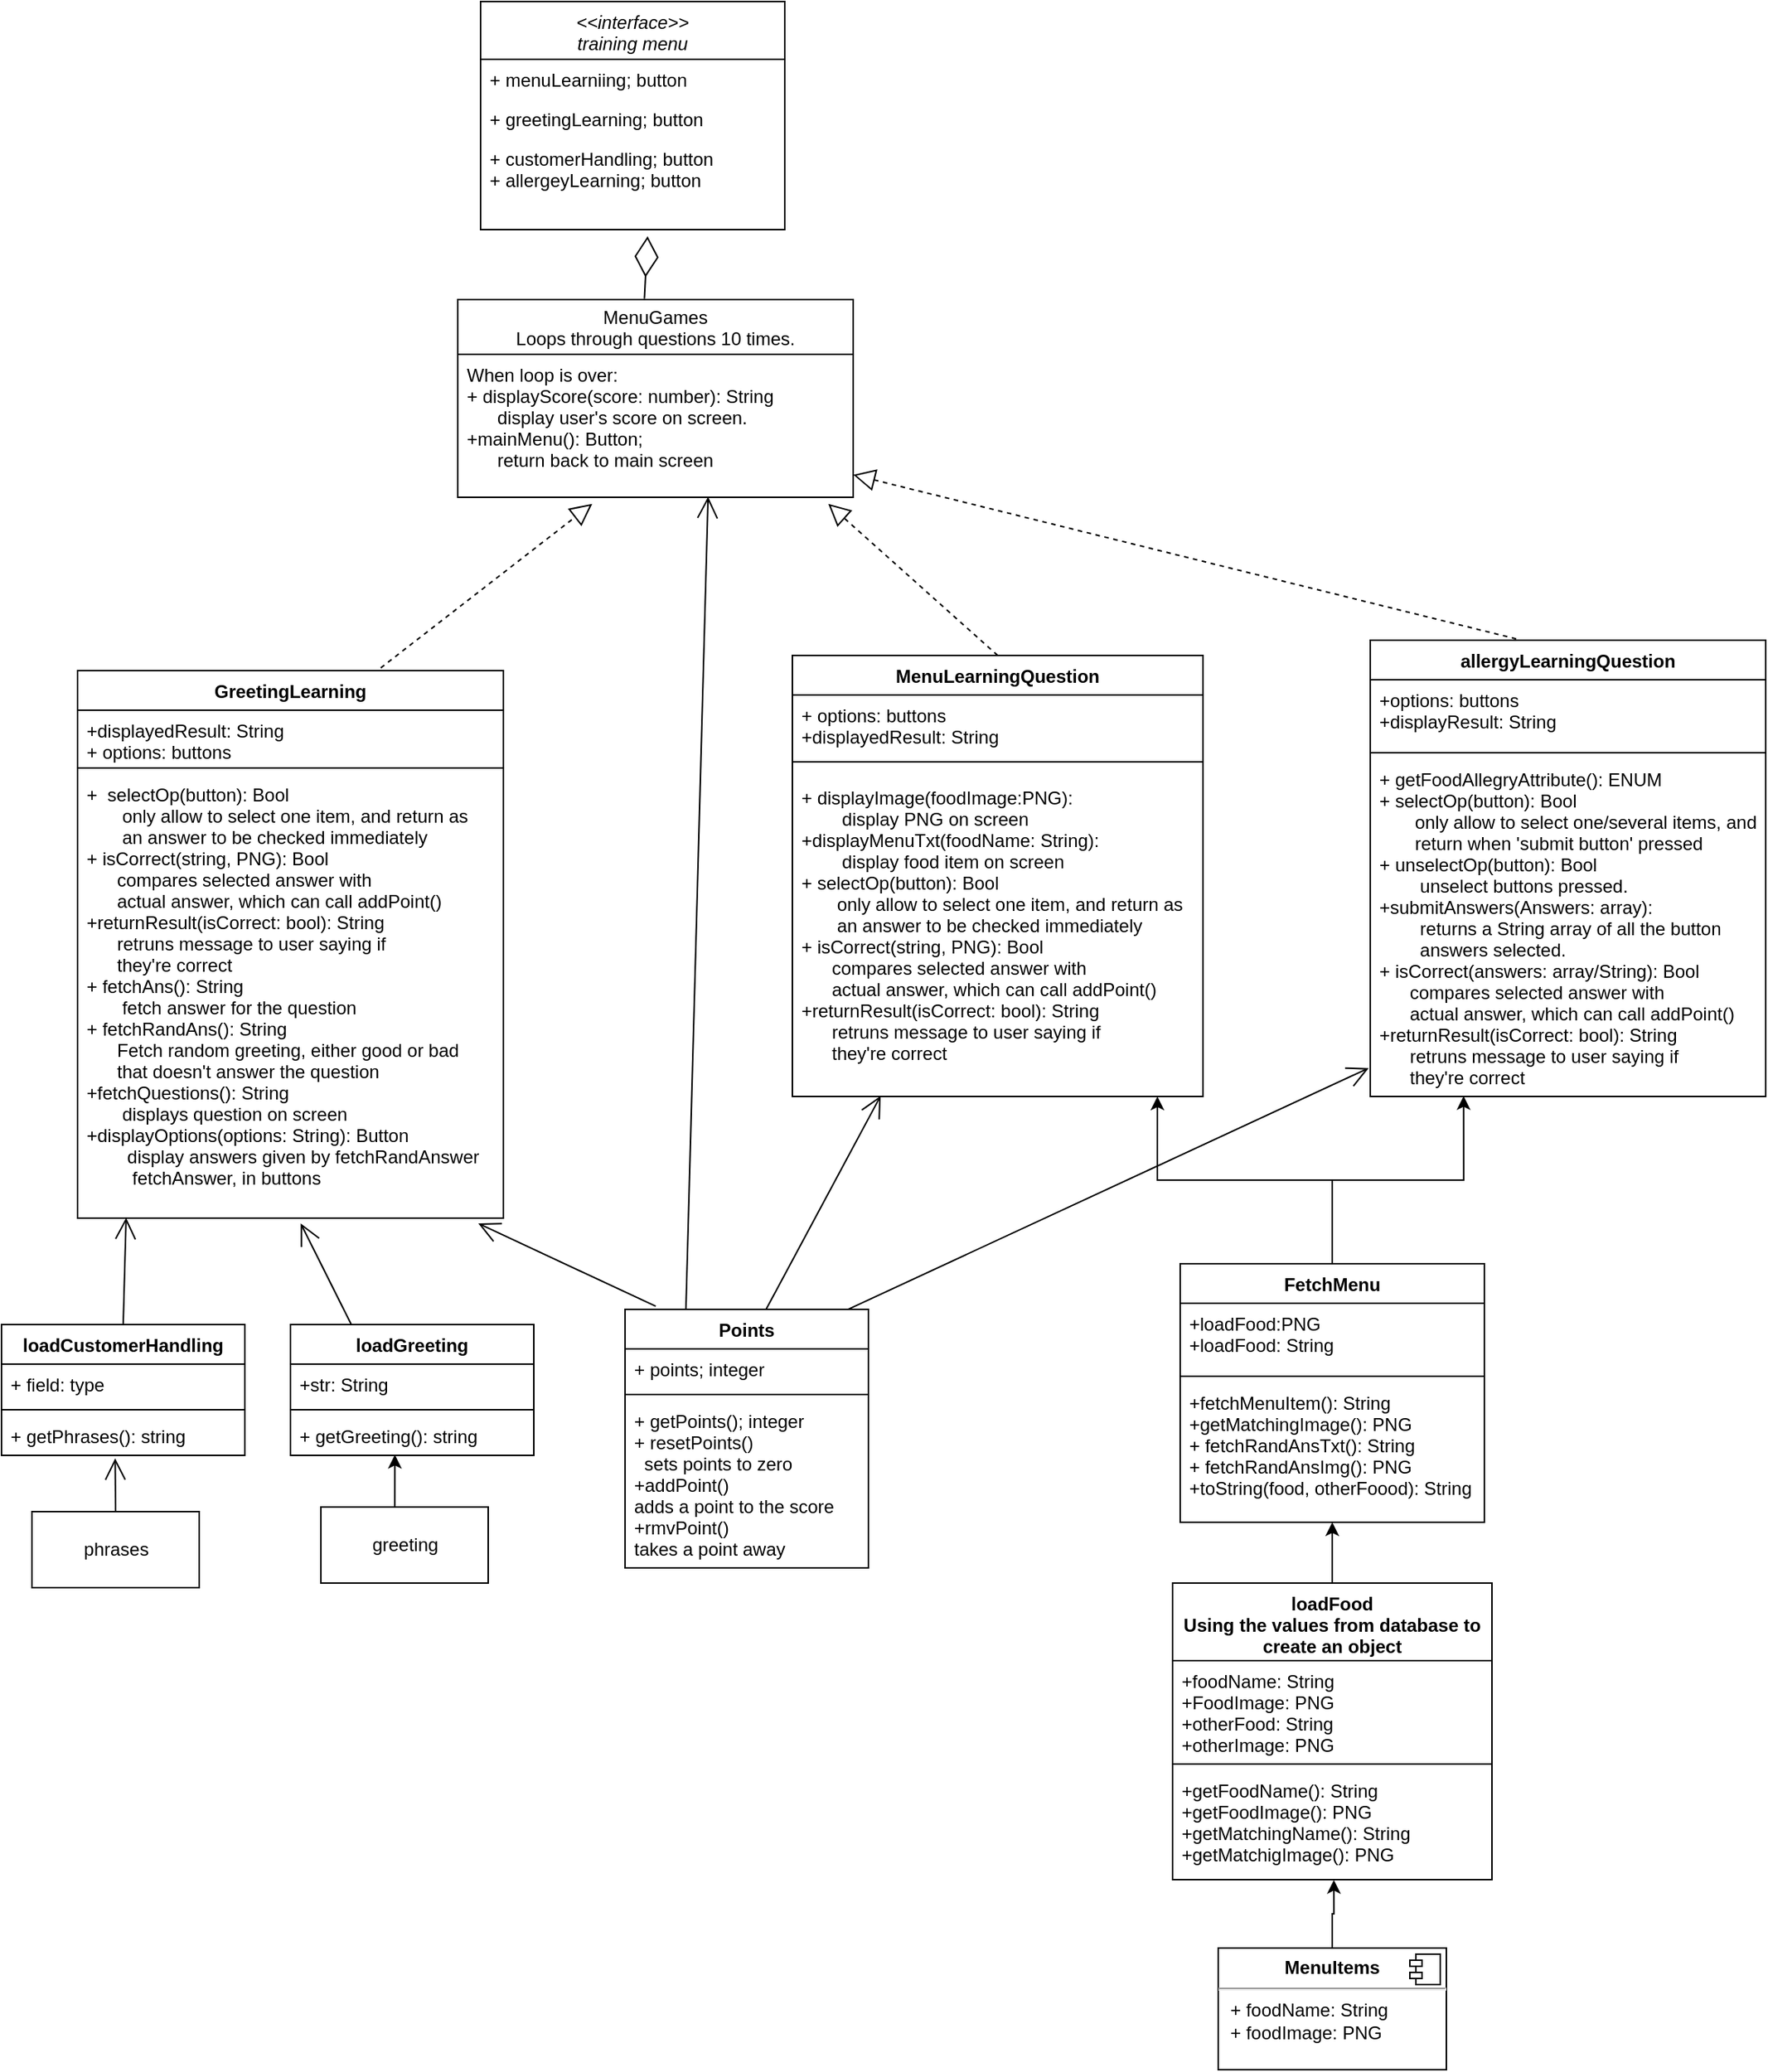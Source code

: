 <mxfile version="12.6.1" type="device"><diagram id="C5RBs43oDa-KdzZeNtuy" name="Page-1"><mxGraphModel dx="1952" dy="1176" grid="1" gridSize="10" guides="1" tooltips="1" connect="1" arrows="1" fold="1" page="1" pageScale="1" pageWidth="827" pageHeight="1169" math="0" shadow="0"><root><mxCell id="WIyWlLk6GJQsqaUBKTNV-0"/><mxCell id="WIyWlLk6GJQsqaUBKTNV-1" parent="WIyWlLk6GJQsqaUBKTNV-0"/><mxCell id="zkfFHV4jXpPFQw0GAbJ--0" value="&lt;&lt;interface&gt;&gt;&#10;training menu" style="swimlane;fontStyle=2;align=center;verticalAlign=top;childLayout=stackLayout;horizontal=1;startSize=38;horizontalStack=0;resizeParent=1;resizeLast=0;collapsible=1;marginBottom=0;rounded=0;shadow=0;strokeWidth=1;" parent="WIyWlLk6GJQsqaUBKTNV-1" vertex="1"><mxGeometry x="355" y="30" width="200" height="150" as="geometry"><mxRectangle x="230" y="140" width="160" height="26" as="alternateBounds"/></mxGeometry></mxCell><mxCell id="zkfFHV4jXpPFQw0GAbJ--1" value="+ menuLearniing; button " style="text;align=left;verticalAlign=top;spacingLeft=4;spacingRight=4;overflow=hidden;rotatable=0;points=[[0,0.5],[1,0.5]];portConstraint=eastwest;" parent="zkfFHV4jXpPFQw0GAbJ--0" vertex="1"><mxGeometry y="38" width="200" height="26" as="geometry"/></mxCell><mxCell id="zkfFHV4jXpPFQw0GAbJ--2" value="+ greetingLearning; button" style="text;align=left;verticalAlign=top;spacingLeft=4;spacingRight=4;overflow=hidden;rotatable=0;points=[[0,0.5],[1,0.5]];portConstraint=eastwest;rounded=0;shadow=0;html=0;" parent="zkfFHV4jXpPFQw0GAbJ--0" vertex="1"><mxGeometry y="64" width="200" height="26" as="geometry"/></mxCell><mxCell id="zkfFHV4jXpPFQw0GAbJ--3" value="+ customerHandling; button&#10;+ allergeyLearning; button" style="text;align=left;verticalAlign=top;spacingLeft=4;spacingRight=4;overflow=hidden;rotatable=0;points=[[0,0.5],[1,0.5]];portConstraint=eastwest;rounded=0;shadow=0;html=0;" parent="zkfFHV4jXpPFQw0GAbJ--0" vertex="1"><mxGeometry y="90" width="200" height="60" as="geometry"/></mxCell><mxCell id="hu_YNbcTW5JN4o98bxc7-0" value="MenuLearningQuestion" style="swimlane;fontStyle=1;align=center;verticalAlign=top;childLayout=stackLayout;horizontal=1;startSize=26;horizontalStack=0;resizeParent=1;resizeParentMax=0;resizeLast=0;collapsible=1;marginBottom=0;" parent="WIyWlLk6GJQsqaUBKTNV-1" vertex="1"><mxGeometry x="560" y="460" width="270" height="290" as="geometry"/></mxCell><mxCell id="hu_YNbcTW5JN4o98bxc7-1" value="+ options: buttons&#10;+displayedResult: String" style="text;strokeColor=none;fillColor=none;align=left;verticalAlign=top;spacingLeft=4;spacingRight=4;overflow=hidden;rotatable=0;points=[[0,0.5],[1,0.5]];portConstraint=eastwest;" parent="hu_YNbcTW5JN4o98bxc7-0" vertex="1"><mxGeometry y="26" width="270" height="34" as="geometry"/></mxCell><mxCell id="hu_YNbcTW5JN4o98bxc7-2" value="" style="line;strokeWidth=1;fillColor=none;align=left;verticalAlign=middle;spacingTop=-1;spacingLeft=3;spacingRight=3;rotatable=0;labelPosition=right;points=[];portConstraint=eastwest;" parent="hu_YNbcTW5JN4o98bxc7-0" vertex="1"><mxGeometry y="60" width="270" height="20" as="geometry"/></mxCell><mxCell id="hu_YNbcTW5JN4o98bxc7-3" value="+ displayImage(foodImage:PNG):&#10;        display PNG on screen&#10;+displayMenuTxt(foodName: String):&#10;        display food item on screen&#10;+ selectOp(button): Bool&#10;       only allow to select one item, and return as&#10;       an answer to be checked immediately &#10;+ isCorrect(string, PNG): Bool&#10;      compares selected answer with&#10;      actual answer, which can call addPoint()&#10;+returnResult(isCorrect: bool): String&#10;      retruns message to user saying if&#10;      they're correct&#10;" style="text;strokeColor=none;fillColor=none;align=left;verticalAlign=top;spacingLeft=4;spacingRight=4;overflow=hidden;rotatable=0;points=[[0,0.5],[1,0.5]];portConstraint=eastwest;" parent="hu_YNbcTW5JN4o98bxc7-0" vertex="1"><mxGeometry y="80" width="270" height="210" as="geometry"/></mxCell><mxCell id="hu_YNbcTW5JN4o98bxc7-9" value="Points" style="swimlane;fontStyle=1;align=center;verticalAlign=top;childLayout=stackLayout;horizontal=1;startSize=26;horizontalStack=0;resizeParent=1;resizeParentMax=0;resizeLast=0;collapsible=1;marginBottom=0;" parent="WIyWlLk6GJQsqaUBKTNV-1" vertex="1"><mxGeometry x="450" y="890" width="160" height="170" as="geometry"/></mxCell><mxCell id="0-gBGiW2rRSvSCXKaAP3-25" value="" style="endArrow=open;endFill=1;endSize=12;html=1;entryX=0.633;entryY=0.996;entryDx=0;entryDy=0;entryPerimeter=0;" edge="1" parent="hu_YNbcTW5JN4o98bxc7-9" target="0-gBGiW2rRSvSCXKaAP3-20"><mxGeometry width="160" relative="1" as="geometry"><mxPoint x="40" as="sourcePoint"/><mxPoint x="200" as="targetPoint"/></mxGeometry></mxCell><mxCell id="hu_YNbcTW5JN4o98bxc7-10" value="+ points; integer" style="text;strokeColor=none;fillColor=none;align=left;verticalAlign=top;spacingLeft=4;spacingRight=4;overflow=hidden;rotatable=0;points=[[0,0.5],[1,0.5]];portConstraint=eastwest;" parent="hu_YNbcTW5JN4o98bxc7-9" vertex="1"><mxGeometry y="26" width="160" height="26" as="geometry"/></mxCell><mxCell id="hu_YNbcTW5JN4o98bxc7-11" value="" style="line;strokeWidth=1;fillColor=none;align=left;verticalAlign=middle;spacingTop=-1;spacingLeft=3;spacingRight=3;rotatable=0;labelPosition=right;points=[];portConstraint=eastwest;" parent="hu_YNbcTW5JN4o98bxc7-9" vertex="1"><mxGeometry y="52" width="160" height="8" as="geometry"/></mxCell><mxCell id="hu_YNbcTW5JN4o98bxc7-12" value="+ getPoints(); integer&#10;+ resetPoints()&#10;  sets points to zero&#10;+addPoint()&#10;adds a point to the score &#10;+rmvPoint()&#10;takes a point away" style="text;strokeColor=none;fillColor=none;align=left;verticalAlign=top;spacingLeft=4;spacingRight=4;overflow=hidden;rotatable=0;points=[[0,0.5],[1,0.5]];portConstraint=eastwest;" parent="hu_YNbcTW5JN4o98bxc7-9" vertex="1"><mxGeometry y="60" width="160" height="110" as="geometry"/></mxCell><mxCell id="hu_YNbcTW5JN4o98bxc7-22" value="GreetingLearning" style="swimlane;fontStyle=1;align=center;verticalAlign=top;childLayout=stackLayout;horizontal=1;startSize=26;horizontalStack=0;resizeParent=1;resizeParentMax=0;resizeLast=0;collapsible=1;marginBottom=0;" parent="WIyWlLk6GJQsqaUBKTNV-1" vertex="1"><mxGeometry x="90" y="470" width="280" height="360" as="geometry"/></mxCell><mxCell id="hu_YNbcTW5JN4o98bxc7-23" value="+displayedResult: String&#10;+ options: buttons" style="text;strokeColor=none;fillColor=none;align=left;verticalAlign=top;spacingLeft=4;spacingRight=4;overflow=hidden;rotatable=0;points=[[0,0.5],[1,0.5]];portConstraint=eastwest;" parent="hu_YNbcTW5JN4o98bxc7-22" vertex="1"><mxGeometry y="26" width="280" height="34" as="geometry"/></mxCell><mxCell id="hu_YNbcTW5JN4o98bxc7-24" value="" style="line;strokeWidth=1;fillColor=none;align=left;verticalAlign=middle;spacingTop=-1;spacingLeft=3;spacingRight=3;rotatable=0;labelPosition=right;points=[];portConstraint=eastwest;" parent="hu_YNbcTW5JN4o98bxc7-22" vertex="1"><mxGeometry y="60" width="280" height="8" as="geometry"/></mxCell><mxCell id="hu_YNbcTW5JN4o98bxc7-25" value="+  selectOp(button): Bool&#10;       only allow to select one item, and return as&#10;       an answer to be checked immediately&#10;+ isCorrect(string, PNG): Bool&#10;      compares selected answer with&#10;      actual answer, which can call addPoint()&#10;+returnResult(isCorrect: bool): String&#10;      retruns message to user saying if&#10;      they're correct&#10;+ fetchAns(): String&#10;       fetch answer for the question&#10;+ fetchRandAns(): String&#10;      Fetch random greeting, either good or bad&#10;      that doesn't answer the question&#10;+fetchQuestions(): String&#10;       displays question on screen&#10;+displayOptions(options: String): Button&#10;        display answers given by fetchRandAnswer&#10;         fetchAnswer, in buttons&#10;&#10;" style="text;strokeColor=none;fillColor=none;align=left;verticalAlign=top;spacingLeft=4;spacingRight=4;overflow=hidden;rotatable=0;points=[[0,0.5],[1,0.5]];portConstraint=eastwest;" parent="hu_YNbcTW5JN4o98bxc7-22" vertex="1"><mxGeometry y="68" width="280" height="292" as="geometry"/></mxCell><mxCell id="2jpFYPebZ5W8D5PsPPP2-25" style="edgeStyle=orthogonalEdgeStyle;rounded=0;orthogonalLoop=1;jettySize=auto;html=1;exitX=0.5;exitY=0;exitDx=0;exitDy=0;entryX=0.505;entryY=1.003;entryDx=0;entryDy=0;entryPerimeter=0;" parent="WIyWlLk6GJQsqaUBKTNV-1" source="2jpFYPebZ5W8D5PsPPP2-10" target="2jpFYPebZ5W8D5PsPPP2-15" edge="1"><mxGeometry relative="1" as="geometry"/></mxCell><mxCell id="2jpFYPebZ5W8D5PsPPP2-10" value="&lt;p style=&quot;margin: 0px ; margin-top: 6px ; text-align: center&quot;&gt;&lt;b&gt;MenuItems&lt;/b&gt;&lt;/p&gt;&lt;hr&gt;&lt;p style=&quot;margin: 0px ; margin-left: 8px&quot;&gt;+ foodName: String&lt;br&gt;+ foodImage: PNG&lt;/p&gt;" style="align=left;overflow=fill;html=1;" parent="WIyWlLk6GJQsqaUBKTNV-1" vertex="1"><mxGeometry x="840" y="1310" width="150" height="80" as="geometry"/></mxCell><mxCell id="2jpFYPebZ5W8D5PsPPP2-11" value="" style="shape=component;jettyWidth=8;jettyHeight=4;" parent="2jpFYPebZ5W8D5PsPPP2-10" vertex="1"><mxGeometry x="1" width="20" height="20" relative="1" as="geometry"><mxPoint x="-24" y="4" as="offset"/></mxGeometry></mxCell><mxCell id="0-gBGiW2rRSvSCXKaAP3-4" style="edgeStyle=orthogonalEdgeStyle;rounded=0;orthogonalLoop=1;jettySize=auto;html=1;exitX=0.5;exitY=0;exitDx=0;exitDy=0;entryX=0.5;entryY=1;entryDx=0;entryDy=0;entryPerimeter=0;" edge="1" parent="WIyWlLk6GJQsqaUBKTNV-1" source="2jpFYPebZ5W8D5PsPPP2-12" target="0-gBGiW2rRSvSCXKaAP3-3"><mxGeometry relative="1" as="geometry"/></mxCell><mxCell id="2jpFYPebZ5W8D5PsPPP2-12" value="loadFood&#10;Using the values from database to&#10;create an object" style="swimlane;fontStyle=1;align=center;verticalAlign=top;childLayout=stackLayout;horizontal=1;startSize=51;horizontalStack=0;resizeParent=1;resizeParentMax=0;resizeLast=0;collapsible=1;marginBottom=0;" parent="WIyWlLk6GJQsqaUBKTNV-1" vertex="1"><mxGeometry x="810" y="1070" width="210" height="195" as="geometry"/></mxCell><mxCell id="2jpFYPebZ5W8D5PsPPP2-13" value="+foodName: String&#10;+FoodImage: PNG&#10;+otherFood: String&#10;+otherImage: PNG" style="text;strokeColor=none;fillColor=none;align=left;verticalAlign=top;spacingLeft=4;spacingRight=4;overflow=hidden;rotatable=0;points=[[0,0.5],[1,0.5]];portConstraint=eastwest;" parent="2jpFYPebZ5W8D5PsPPP2-12" vertex="1"><mxGeometry y="51" width="210" height="64" as="geometry"/></mxCell><mxCell id="2jpFYPebZ5W8D5PsPPP2-14" value="" style="line;strokeWidth=1;fillColor=none;align=left;verticalAlign=middle;spacingTop=-1;spacingLeft=3;spacingRight=3;rotatable=0;labelPosition=right;points=[];portConstraint=eastwest;" parent="2jpFYPebZ5W8D5PsPPP2-12" vertex="1"><mxGeometry y="115" width="210" height="8" as="geometry"/></mxCell><mxCell id="2jpFYPebZ5W8D5PsPPP2-15" value="+getFoodName(): String&#10;+getFoodImage(): PNG&#10;+getMatchingName(): String&#10;+getMatchigImage(): PNG" style="text;strokeColor=none;fillColor=none;align=left;verticalAlign=top;spacingLeft=4;spacingRight=4;overflow=hidden;rotatable=0;points=[[0,0.5],[1,0.5]];portConstraint=eastwest;" parent="2jpFYPebZ5W8D5PsPPP2-12" vertex="1"><mxGeometry y="123" width="210" height="72" as="geometry"/></mxCell><mxCell id="2jpFYPebZ5W8D5PsPPP2-18" value="allergyLearningQuestion" style="swimlane;fontStyle=1;align=center;verticalAlign=top;childLayout=stackLayout;horizontal=1;startSize=26;horizontalStack=0;resizeParent=1;resizeParentMax=0;resizeLast=0;collapsible=1;marginBottom=0;" parent="WIyWlLk6GJQsqaUBKTNV-1" vertex="1"><mxGeometry x="940" y="450" width="260" height="300" as="geometry"/></mxCell><mxCell id="2jpFYPebZ5W8D5PsPPP2-19" value="+options: buttons&#10;+displayResult: String" style="text;strokeColor=none;fillColor=none;align=left;verticalAlign=top;spacingLeft=4;spacingRight=4;overflow=hidden;rotatable=0;points=[[0,0.5],[1,0.5]];portConstraint=eastwest;" parent="2jpFYPebZ5W8D5PsPPP2-18" vertex="1"><mxGeometry y="26" width="260" height="44" as="geometry"/></mxCell><mxCell id="2jpFYPebZ5W8D5PsPPP2-20" value="" style="line;strokeWidth=1;fillColor=none;align=left;verticalAlign=middle;spacingTop=-1;spacingLeft=3;spacingRight=3;rotatable=0;labelPosition=right;points=[];portConstraint=eastwest;" parent="2jpFYPebZ5W8D5PsPPP2-18" vertex="1"><mxGeometry y="70" width="260" height="8" as="geometry"/></mxCell><mxCell id="2jpFYPebZ5W8D5PsPPP2-21" value="+ getFoodAllegryAttribute(): ENUM&#10;+ selectOp(button): Bool&#10;       only allow to select one/several items, and&#10;       return when 'submit button' pressed&#10;+ unselectOp(button): Bool&#10;        unselect buttons pressed.&#10;+submitAnswers(Answers: array):&#10;        returns a String array of all the button&#10;        answers selected.&#10;+ isCorrect(answers: array/String): Bool&#10;      compares selected answer with&#10;      actual answer, which can call addPoint()&#10;+returnResult(isCorrect: bool): String&#10;      retruns message to user saying if&#10;      they're correct&#10;" style="text;strokeColor=none;fillColor=none;align=left;verticalAlign=top;spacingLeft=4;spacingRight=4;overflow=hidden;rotatable=0;points=[[0,0.5],[1,0.5]];portConstraint=eastwest;" parent="2jpFYPebZ5W8D5PsPPP2-18" vertex="1"><mxGeometry y="78" width="260" height="222" as="geometry"/></mxCell><mxCell id="2jpFYPebZ5W8D5PsPPP2-27" value="loadGreeting" style="swimlane;fontStyle=1;align=center;verticalAlign=top;childLayout=stackLayout;horizontal=1;startSize=26;horizontalStack=0;resizeParent=1;resizeParentMax=0;resizeLast=0;collapsible=1;marginBottom=0;" parent="WIyWlLk6GJQsqaUBKTNV-1" vertex="1"><mxGeometry x="230" y="900" width="160" height="86" as="geometry"/></mxCell><mxCell id="2jpFYPebZ5W8D5PsPPP2-28" value="+str: String" style="text;strokeColor=none;fillColor=none;align=left;verticalAlign=top;spacingLeft=4;spacingRight=4;overflow=hidden;rotatable=0;points=[[0,0.5],[1,0.5]];portConstraint=eastwest;" parent="2jpFYPebZ5W8D5PsPPP2-27" vertex="1"><mxGeometry y="26" width="160" height="26" as="geometry"/></mxCell><mxCell id="2jpFYPebZ5W8D5PsPPP2-29" value="" style="line;strokeWidth=1;fillColor=none;align=left;verticalAlign=middle;spacingTop=-1;spacingLeft=3;spacingRight=3;rotatable=0;labelPosition=right;points=[];portConstraint=eastwest;" parent="2jpFYPebZ5W8D5PsPPP2-27" vertex="1"><mxGeometry y="52" width="160" height="8" as="geometry"/></mxCell><mxCell id="2jpFYPebZ5W8D5PsPPP2-30" value="+ getGreeting(): string&#10;" style="text;strokeColor=none;fillColor=none;align=left;verticalAlign=top;spacingLeft=4;spacingRight=4;overflow=hidden;rotatable=0;points=[[0,0.5],[1,0.5]];portConstraint=eastwest;" parent="2jpFYPebZ5W8D5PsPPP2-27" vertex="1"><mxGeometry y="60" width="160" height="26" as="geometry"/></mxCell><mxCell id="2jpFYPebZ5W8D5PsPPP2-32" style="edgeStyle=orthogonalEdgeStyle;rounded=0;orthogonalLoop=1;jettySize=auto;html=1;exitX=0.5;exitY=0;exitDx=0;exitDy=0;entryX=0.429;entryY=0.986;entryDx=0;entryDy=0;entryPerimeter=0;" parent="WIyWlLk6GJQsqaUBKTNV-1" source="2jpFYPebZ5W8D5PsPPP2-31" target="2jpFYPebZ5W8D5PsPPP2-30" edge="1"><mxGeometry relative="1" as="geometry"/></mxCell><mxCell id="2jpFYPebZ5W8D5PsPPP2-31" value="greeting" style="html=1;" parent="WIyWlLk6GJQsqaUBKTNV-1" vertex="1"><mxGeometry x="250" y="1020" width="110" height="50" as="geometry"/></mxCell><mxCell id="2jpFYPebZ5W8D5PsPPP2-34" value="loadCustomerHandling" style="swimlane;fontStyle=1;align=center;verticalAlign=top;childLayout=stackLayout;horizontal=1;startSize=26;horizontalStack=0;resizeParent=1;resizeParentMax=0;resizeLast=0;collapsible=1;marginBottom=0;" parent="WIyWlLk6GJQsqaUBKTNV-1" vertex="1"><mxGeometry x="40" y="900" width="160" height="86" as="geometry"/></mxCell><mxCell id="2jpFYPebZ5W8D5PsPPP2-35" value="+ field: type" style="text;strokeColor=none;fillColor=none;align=left;verticalAlign=top;spacingLeft=4;spacingRight=4;overflow=hidden;rotatable=0;points=[[0,0.5],[1,0.5]];portConstraint=eastwest;" parent="2jpFYPebZ5W8D5PsPPP2-34" vertex="1"><mxGeometry y="26" width="160" height="26" as="geometry"/></mxCell><mxCell id="2jpFYPebZ5W8D5PsPPP2-36" value="" style="line;strokeWidth=1;fillColor=none;align=left;verticalAlign=middle;spacingTop=-1;spacingLeft=3;spacingRight=3;rotatable=0;labelPosition=right;points=[];portConstraint=eastwest;" parent="2jpFYPebZ5W8D5PsPPP2-34" vertex="1"><mxGeometry y="52" width="160" height="8" as="geometry"/></mxCell><mxCell id="2jpFYPebZ5W8D5PsPPP2-37" value="+ getPhrases(): string&#10;" style="text;strokeColor=none;fillColor=none;align=left;verticalAlign=top;spacingLeft=4;spacingRight=4;overflow=hidden;rotatable=0;points=[[0,0.5],[1,0.5]];portConstraint=eastwest;" parent="2jpFYPebZ5W8D5PsPPP2-34" vertex="1"><mxGeometry y="60" width="160" height="26" as="geometry"/></mxCell><mxCell id="2jpFYPebZ5W8D5PsPPP2-38" value="phrases" style="html=1;" parent="WIyWlLk6GJQsqaUBKTNV-1" vertex="1"><mxGeometry x="60" y="1023" width="110" height="50" as="geometry"/></mxCell><mxCell id="0-gBGiW2rRSvSCXKaAP3-5" style="edgeStyle=orthogonalEdgeStyle;rounded=0;orthogonalLoop=1;jettySize=auto;html=1;exitX=0.5;exitY=0;exitDx=0;exitDy=0;entryX=0.889;entryY=1;entryDx=0;entryDy=0;entryPerimeter=0;" edge="1" parent="WIyWlLk6GJQsqaUBKTNV-1" source="0-gBGiW2rRSvSCXKaAP3-0" target="hu_YNbcTW5JN4o98bxc7-3"><mxGeometry relative="1" as="geometry"/></mxCell><mxCell id="0-gBGiW2rRSvSCXKaAP3-6" style="edgeStyle=orthogonalEdgeStyle;rounded=0;orthogonalLoop=1;jettySize=auto;html=1;exitX=0.5;exitY=0;exitDx=0;exitDy=0;entryX=0.236;entryY=0.999;entryDx=0;entryDy=0;entryPerimeter=0;" edge="1" parent="WIyWlLk6GJQsqaUBKTNV-1" source="0-gBGiW2rRSvSCXKaAP3-0" target="2jpFYPebZ5W8D5PsPPP2-21"><mxGeometry relative="1" as="geometry"/></mxCell><mxCell id="0-gBGiW2rRSvSCXKaAP3-0" value="FetchMenu" style="swimlane;fontStyle=1;align=center;verticalAlign=top;childLayout=stackLayout;horizontal=1;startSize=26;horizontalStack=0;resizeParent=1;resizeParentMax=0;resizeLast=0;collapsible=1;marginBottom=0;" vertex="1" parent="WIyWlLk6GJQsqaUBKTNV-1"><mxGeometry x="815" y="860" width="200" height="170" as="geometry"/></mxCell><mxCell id="0-gBGiW2rRSvSCXKaAP3-1" value="+loadFood:PNG&#10;+loadFood: String" style="text;strokeColor=none;fillColor=none;align=left;verticalAlign=top;spacingLeft=4;spacingRight=4;overflow=hidden;rotatable=0;points=[[0,0.5],[1,0.5]];portConstraint=eastwest;" vertex="1" parent="0-gBGiW2rRSvSCXKaAP3-0"><mxGeometry y="26" width="200" height="44" as="geometry"/></mxCell><mxCell id="0-gBGiW2rRSvSCXKaAP3-2" value="" style="line;strokeWidth=1;fillColor=none;align=left;verticalAlign=middle;spacingTop=-1;spacingLeft=3;spacingRight=3;rotatable=0;labelPosition=right;points=[];portConstraint=eastwest;" vertex="1" parent="0-gBGiW2rRSvSCXKaAP3-0"><mxGeometry y="70" width="200" height="8" as="geometry"/></mxCell><mxCell id="0-gBGiW2rRSvSCXKaAP3-3" value="+fetchMenuItem(): String&#10;+getMatchingImage(): PNG&#10;+ fetchRandAnsTxt(): String&#10;+ fetchRandAnsImg(): PNG&#10;+toString(food, otherFoood): String" style="text;strokeColor=none;fillColor=none;align=left;verticalAlign=top;spacingLeft=4;spacingRight=4;overflow=hidden;rotatable=0;points=[[0,0.5],[1,0.5]];portConstraint=eastwest;" vertex="1" parent="0-gBGiW2rRSvSCXKaAP3-0"><mxGeometry y="78" width="200" height="92" as="geometry"/></mxCell><mxCell id="0-gBGiW2rRSvSCXKaAP3-12" value="" style="endArrow=diamondThin;endFill=0;endSize=24;html=1;entryX=0.549;entryY=1.073;entryDx=0;entryDy=0;exitX=0.472;exitY=-0.005;exitDx=0;exitDy=0;exitPerimeter=0;entryPerimeter=0;" edge="1" parent="WIyWlLk6GJQsqaUBKTNV-1" source="0-gBGiW2rRSvSCXKaAP3-19" target="zkfFHV4jXpPFQw0GAbJ--3"><mxGeometry width="160" relative="1" as="geometry"><mxPoint x="930" y="145" as="sourcePoint"/><mxPoint x="800" y="120" as="targetPoint"/></mxGeometry></mxCell><mxCell id="0-gBGiW2rRSvSCXKaAP3-13" value="" style="endArrow=open;endFill=1;endSize=12;html=1;exitX=0.914;exitY=0.001;exitDx=0;exitDy=0;exitPerimeter=0;entryX=-0.004;entryY=0.916;entryDx=0;entryDy=0;entryPerimeter=0;" edge="1" parent="WIyWlLk6GJQsqaUBKTNV-1" source="hu_YNbcTW5JN4o98bxc7-9" target="2jpFYPebZ5W8D5PsPPP2-21"><mxGeometry width="160" relative="1" as="geometry"><mxPoint x="490" y="840" as="sourcePoint"/><mxPoint x="650" y="840" as="targetPoint"/></mxGeometry></mxCell><mxCell id="0-gBGiW2rRSvSCXKaAP3-14" value="" style="endArrow=open;endFill=1;endSize=12;html=1;exitX=0.579;exitY=0.001;exitDx=0;exitDy=0;exitPerimeter=0;entryX=0.215;entryY=0.998;entryDx=0;entryDy=0;entryPerimeter=0;" edge="1" parent="WIyWlLk6GJQsqaUBKTNV-1" source="hu_YNbcTW5JN4o98bxc7-9" target="hu_YNbcTW5JN4o98bxc7-3"><mxGeometry width="160" relative="1" as="geometry"><mxPoint x="490" y="840" as="sourcePoint"/><mxPoint x="650" y="840" as="targetPoint"/></mxGeometry></mxCell><mxCell id="0-gBGiW2rRSvSCXKaAP3-19" value="MenuGames&#10;Loops through questions 10 times." style="swimlane;fontStyle=0;childLayout=stackLayout;horizontal=1;startSize=36;fillColor=none;horizontalStack=0;resizeParent=1;resizeParentMax=0;resizeLast=0;collapsible=1;marginBottom=0;" vertex="1" parent="WIyWlLk6GJQsqaUBKTNV-1"><mxGeometry x="340" y="226" width="260" height="130" as="geometry"/></mxCell><mxCell id="0-gBGiW2rRSvSCXKaAP3-20" value="When loop is over:&#10;+ displayScore(score: number): String&#10;      display user's score on screen.&#10;+mainMenu(): Button;&#10;      return back to main screen" style="text;strokeColor=none;fillColor=none;align=left;verticalAlign=top;spacingLeft=4;spacingRight=4;overflow=hidden;rotatable=0;points=[[0,0.5],[1,0.5]];portConstraint=eastwest;" vertex="1" parent="0-gBGiW2rRSvSCXKaAP3-19"><mxGeometry y="36" width="260" height="94" as="geometry"/></mxCell><mxCell id="0-gBGiW2rRSvSCXKaAP3-23" value="" style="endArrow=block;dashed=1;endFill=0;endSize=12;html=1;exitX=0.5;exitY=0;exitDx=0;exitDy=0;entryX=0.937;entryY=1.046;entryDx=0;entryDy=0;entryPerimeter=0;" edge="1" parent="WIyWlLk6GJQsqaUBKTNV-1" source="hu_YNbcTW5JN4o98bxc7-0" target="0-gBGiW2rRSvSCXKaAP3-20"><mxGeometry width="160" relative="1" as="geometry"><mxPoint x="660" y="400" as="sourcePoint"/><mxPoint x="801.5" y="292.584" as="targetPoint"/></mxGeometry></mxCell><mxCell id="0-gBGiW2rRSvSCXKaAP3-24" value="" style="endArrow=block;dashed=1;endFill=0;endSize=12;html=1;exitX=0.369;exitY=-0.003;exitDx=0;exitDy=0;exitPerimeter=0;" edge="1" parent="WIyWlLk6GJQsqaUBKTNV-1" source="2jpFYPebZ5W8D5PsPPP2-18" target="0-gBGiW2rRSvSCXKaAP3-20"><mxGeometry width="160" relative="1" as="geometry"><mxPoint x="1030" y="370" as="sourcePoint"/><mxPoint x="912.52" y="297.29" as="targetPoint"/></mxGeometry></mxCell><mxCell id="0-gBGiW2rRSvSCXKaAP3-30" value="" style="endArrow=open;endFill=1;endSize=12;html=1;exitX=0.25;exitY=0;exitDx=0;exitDy=0;entryX=0.524;entryY=1.012;entryDx=0;entryDy=0;entryPerimeter=0;" edge="1" parent="WIyWlLk6GJQsqaUBKTNV-1" source="2jpFYPebZ5W8D5PsPPP2-27" target="hu_YNbcTW5JN4o98bxc7-25"><mxGeometry width="160" relative="1" as="geometry"><mxPoint x="50" y="900" as="sourcePoint"/><mxPoint x="210" y="900" as="targetPoint"/></mxGeometry></mxCell><mxCell id="0-gBGiW2rRSvSCXKaAP3-31" value="" style="endArrow=open;endFill=1;endSize=12;html=1;entryX=0.941;entryY=1.012;entryDx=0;entryDy=0;entryPerimeter=0;exitX=0.126;exitY=-0.012;exitDx=0;exitDy=0;exitPerimeter=0;" edge="1" parent="WIyWlLk6GJQsqaUBKTNV-1" source="hu_YNbcTW5JN4o98bxc7-9" target="hu_YNbcTW5JN4o98bxc7-25"><mxGeometry width="160" relative="1" as="geometry"><mxPoint x="410" y="880" as="sourcePoint"/><mxPoint x="500" y="890" as="targetPoint"/></mxGeometry></mxCell><mxCell id="0-gBGiW2rRSvSCXKaAP3-32" value="" style="endArrow=block;dashed=1;endFill=0;endSize=12;html=1;exitX=0.712;exitY=-0.005;exitDx=0;exitDy=0;exitPerimeter=0;entryX=0.34;entryY=1.046;entryDx=0;entryDy=0;entryPerimeter=0;" edge="1" parent="WIyWlLk6GJQsqaUBKTNV-1" source="hu_YNbcTW5JN4o98bxc7-22" target="0-gBGiW2rRSvSCXKaAP3-20"><mxGeometry width="160" relative="1" as="geometry"><mxPoint x="240" y="430" as="sourcePoint"/><mxPoint x="400" y="430" as="targetPoint"/></mxGeometry></mxCell><mxCell id="0-gBGiW2rRSvSCXKaAP3-34" value="" style="endArrow=open;endFill=1;endSize=12;html=1;exitX=0.5;exitY=0;exitDx=0;exitDy=0;entryX=0.467;entryY=1.075;entryDx=0;entryDy=0;entryPerimeter=0;" edge="1" parent="WIyWlLk6GJQsqaUBKTNV-1" source="2jpFYPebZ5W8D5PsPPP2-38" target="2jpFYPebZ5W8D5PsPPP2-37"><mxGeometry width="160" relative="1" as="geometry"><mxPoint x="-100" y="1003" as="sourcePoint"/><mxPoint x="60" y="1003" as="targetPoint"/></mxGeometry></mxCell><mxCell id="0-gBGiW2rRSvSCXKaAP3-35" value="" style="endArrow=open;endFill=1;endSize=12;html=1;exitX=0.5;exitY=0;exitDx=0;exitDy=0;entryX=0.114;entryY=0.999;entryDx=0;entryDy=0;entryPerimeter=0;" edge="1" parent="WIyWlLk6GJQsqaUBKTNV-1" source="2jpFYPebZ5W8D5PsPPP2-34" target="hu_YNbcTW5JN4o98bxc7-25"><mxGeometry width="160" relative="1" as="geometry"><mxPoint x="-220" y="830" as="sourcePoint"/><mxPoint x="-163.12" y="709.12" as="targetPoint"/></mxGeometry></mxCell></root></mxGraphModel></diagram></mxfile>